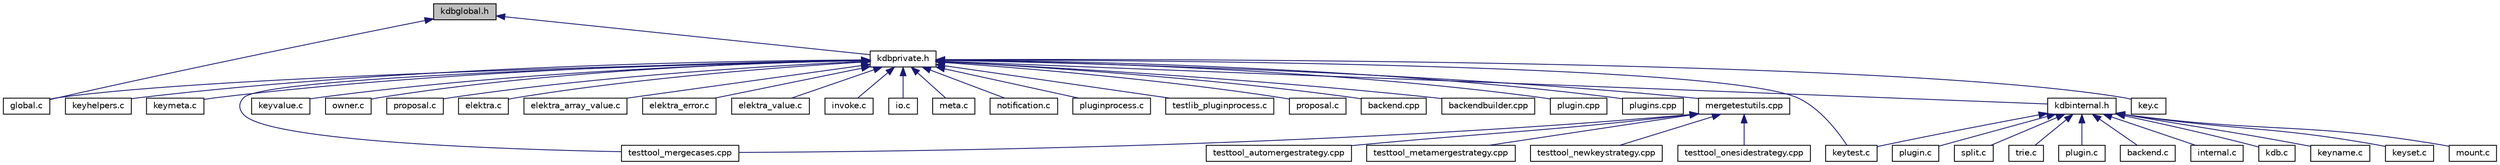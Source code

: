 digraph "kdbglobal.h"
{
  edge [fontname="Helvetica",fontsize="10",labelfontname="Helvetica",labelfontsize="10"];
  node [fontname="Helvetica",fontsize="10",shape=record];
  Node7 [label="kdbglobal.h",height=0.2,width=0.4,color="black", fillcolor="grey75", style="filled", fontcolor="black"];
  Node7 -> Node8 [dir="back",color="midnightblue",fontsize="10",style="solid"];
  Node8 [label="global.c",height=0.2,width=0.4,color="black", fillcolor="white", style="filled",URL="$global_8c.html",tooltip="Helpers for global plugins. "];
  Node7 -> Node9 [dir="back",color="midnightblue",fontsize="10",style="solid"];
  Node9 [label="kdbprivate.h",height=0.2,width=0.4,color="black", fillcolor="white", style="filled",URL="$kdbprivate_8h.html",tooltip="Private declarations. "];
  Node9 -> Node8 [dir="back",color="midnightblue",fontsize="10",style="solid"];
  Node9 -> Node10 [dir="back",color="midnightblue",fontsize="10",style="solid"];
  Node10 [label="key.c",height=0.2,width=0.4,color="black", fillcolor="white", style="filled",URL="$key_8c.html",tooltip="Methods for Key manipulation. "];
  Node9 -> Node11 [dir="back",color="midnightblue",fontsize="10",style="solid"];
  Node11 [label="keyhelpers.c",height=0.2,width=0.4,color="black", fillcolor="white", style="filled",URL="$keyhelpers_8c.html",tooltip="Helpers for key manipulation. "];
  Node9 -> Node12 [dir="back",color="midnightblue",fontsize="10",style="solid"];
  Node12 [label="keymeta.c",height=0.2,width=0.4,color="black", fillcolor="white", style="filled",URL="$keymeta_8c.html",tooltip="Methods to do various operations on Key metadata. "];
  Node9 -> Node13 [dir="back",color="midnightblue",fontsize="10",style="solid"];
  Node13 [label="keytest.c",height=0.2,width=0.4,color="black", fillcolor="white", style="filled",URL="$keytest_8c.html",tooltip="Methods for making tests. "];
  Node9 -> Node14 [dir="back",color="midnightblue",fontsize="10",style="solid"];
  Node14 [label="keyvalue.c",height=0.2,width=0.4,color="black", fillcolor="white", style="filled",URL="$keyvalue_8c.html",tooltip="Methods for Key value manipulation. "];
  Node9 -> Node15 [dir="back",color="midnightblue",fontsize="10",style="solid"];
  Node15 [label="owner.c",height=0.2,width=0.4,color="black", fillcolor="white", style="filled",URL="$owner_8c.html",tooltip="Obsolete owner methods. "];
  Node9 -> Node16 [dir="back",color="midnightblue",fontsize="10",style="solid"];
  Node16 [label="proposal.c",height=0.2,width=0.4,color="black", fillcolor="white", style="filled",URL="$elektra_2proposal_8c.html",tooltip="Implementation of proposed API enhancements. "];
  Node9 -> Node17 [dir="back",color="midnightblue",fontsize="10",style="solid"];
  Node17 [label="elektra.c",height=0.2,width=0.4,color="black", fillcolor="white", style="filled",URL="$elektra_8c.html",tooltip="Elektra High Level API. "];
  Node9 -> Node18 [dir="back",color="midnightblue",fontsize="10",style="solid"];
  Node18 [label="elektra_array_value.c",height=0.2,width=0.4,color="black", fillcolor="white", style="filled",URL="$elektra__array__value_8c.html",tooltip="Elektra High Level API. "];
  Node9 -> Node19 [dir="back",color="midnightblue",fontsize="10",style="solid"];
  Node19 [label="elektra_error.c",height=0.2,width=0.4,color="black", fillcolor="white", style="filled",URL="$elektra__error_8c.html",tooltip="Elektra error codes. "];
  Node9 -> Node20 [dir="back",color="midnightblue",fontsize="10",style="solid"];
  Node20 [label="elektra_value.c",height=0.2,width=0.4,color="black", fillcolor="white", style="filled",URL="$elektra__value_8c.html",tooltip="Elektra High Level API. "];
  Node9 -> Node21 [dir="back",color="midnightblue",fontsize="10",style="solid"];
  Node21 [label="invoke.c",height=0.2,width=0.4,color="black", fillcolor="white", style="filled",URL="$invoke_8c.html",tooltip="Library for invoking exported plugin functions. "];
  Node9 -> Node22 [dir="back",color="midnightblue",fontsize="10",style="solid"];
  Node22 [label="io.c",height=0.2,width=0.4,color="black", fillcolor="white", style="filled",URL="$io_8c.html",tooltip="Implementation of I/O functions as defined in kdbio.h. "];
  Node9 -> Node23 [dir="back",color="midnightblue",fontsize="10",style="solid"];
  Node23 [label="meta.c",height=0.2,width=0.4,color="black", fillcolor="white", style="filled",URL="$meta_8c.html",tooltip="Methods for metadata manipulation. "];
  Node9 -> Node24 [dir="back",color="midnightblue",fontsize="10",style="solid"];
  Node24 [label="notification.c",height=0.2,width=0.4,color="black", fillcolor="white", style="filled",URL="$notification_8c.html",tooltip="Implementation of notification functions as defined in kdbnotification.h. "];
  Node9 -> Node25 [dir="back",color="midnightblue",fontsize="10",style="solid"];
  Node25 [label="pluginprocess.c",height=0.2,width=0.4,color="black", fillcolor="white", style="filled",URL="$pluginprocess_8c.html",tooltip="Source for the pluginprocess library. "];
  Node9 -> Node26 [dir="back",color="midnightblue",fontsize="10",style="solid"];
  Node26 [label="testlib_pluginprocess.c",height=0.2,width=0.4,color="black", fillcolor="white", style="filled",URL="$testlib__pluginprocess_8c.html",tooltip="Tests for pluginprocess library. "];
  Node9 -> Node27 [dir="back",color="midnightblue",fontsize="10",style="solid"];
  Node27 [label="proposal.c",height=0.2,width=0.4,color="black", fillcolor="white", style="filled",URL="$proposal_2proposal_8c.html",tooltip="Implementation of proposed API enhancements. "];
  Node9 -> Node28 [dir="back",color="midnightblue",fontsize="10",style="solid"];
  Node28 [label="backend.cpp",height=0.2,width=0.4,color="black", fillcolor="white", style="filled",URL="$src_2backend_8cpp.html",tooltip="Implementation of backend. "];
  Node9 -> Node29 [dir="back",color="midnightblue",fontsize="10",style="solid"];
  Node29 [label="backendbuilder.cpp",height=0.2,width=0.4,color="black", fillcolor="white", style="filled",URL="$backendbuilder_8cpp.html",tooltip="Implementation of backend builder. "];
  Node9 -> Node30 [dir="back",color="midnightblue",fontsize="10",style="solid"];
  Node30 [label="plugin.cpp",height=0.2,width=0.4,color="black", fillcolor="white", style="filled",URL="$plugin_8cpp.html",tooltip="Implementation of plugin. "];
  Node9 -> Node31 [dir="back",color="midnightblue",fontsize="10",style="solid"];
  Node31 [label="plugins.cpp",height=0.2,width=0.4,color="black", fillcolor="white", style="filled",URL="$plugins_8cpp.html",tooltip="Implementation of set/get/error plugins. "];
  Node9 -> Node32 [dir="back",color="midnightblue",fontsize="10",style="solid"];
  Node32 [label="mergetestutils.cpp",height=0.2,width=0.4,color="black", fillcolor="white", style="filled",URL="$mergetestutils_8cpp.html",tooltip="Implements a helper class for merge related tests. "];
  Node32 -> Node33 [dir="back",color="midnightblue",fontsize="10",style="solid"];
  Node33 [label="testtool_automergestrategy.cpp",height=0.2,width=0.4,color="black", fillcolor="white", style="filled",URL="$testtool__automergestrategy_8cpp.html",tooltip="Tests for the AutoMergeStrategy. "];
  Node32 -> Node34 [dir="back",color="midnightblue",fontsize="10",style="solid"];
  Node34 [label="testtool_mergecases.cpp",height=0.2,width=0.4,color="black", fillcolor="white", style="filled",URL="$testtool__mergecases_8cpp.html",tooltip="Tests for the ThreeWayMerge. "];
  Node32 -> Node35 [dir="back",color="midnightblue",fontsize="10",style="solid"];
  Node35 [label="testtool_metamergestrategy.cpp",height=0.2,width=0.4,color="black", fillcolor="white", style="filled",URL="$testtool__metamergestrategy_8cpp.html",tooltip="Tests for the MetaMergeStrategy. "];
  Node32 -> Node36 [dir="back",color="midnightblue",fontsize="10",style="solid"];
  Node36 [label="testtool_newkeystrategy.cpp",height=0.2,width=0.4,color="black", fillcolor="white", style="filled",URL="$testtool__newkeystrategy_8cpp.html",tooltip="Tests for the NewKeyStrategy. "];
  Node32 -> Node37 [dir="back",color="midnightblue",fontsize="10",style="solid"];
  Node37 [label="testtool_onesidestrategy.cpp",height=0.2,width=0.4,color="black", fillcolor="white", style="filled",URL="$testtool__onesidestrategy_8cpp.html",tooltip="Tests for the OneSideStrategy. "];
  Node9 -> Node34 [dir="back",color="midnightblue",fontsize="10",style="solid"];
  Node9 -> Node38 [dir="back",color="midnightblue",fontsize="10",style="solid"];
  Node38 [label="kdbinternal.h",height=0.2,width=0.4,color="black", fillcolor="white", style="filled",URL="$kdbinternal_8h.html",tooltip="Includes most internal header files. "];
  Node38 -> Node39 [dir="back",color="midnightblue",fontsize="10",style="solid"];
  Node39 [label="backend.c",height=0.2,width=0.4,color="black", fillcolor="white", style="filled",URL="$backend_8c.html",tooltip="Everything related to a backend. "];
  Node38 -> Node40 [dir="back",color="midnightblue",fontsize="10",style="solid"];
  Node40 [label="internal.c",height=0.2,width=0.4,color="black", fillcolor="white", style="filled",URL="$internal_8c.html",tooltip="Internal methods for Elektra. "];
  Node38 -> Node41 [dir="back",color="midnightblue",fontsize="10",style="solid"];
  Node41 [label="kdb.c",height=0.2,width=0.4,color="black", fillcolor="white", style="filled",URL="$kdb_8c.html",tooltip="Low level functions for access the Key Database. "];
  Node38 -> Node42 [dir="back",color="midnightblue",fontsize="10",style="solid"];
  Node42 [label="keyname.c",height=0.2,width=0.4,color="black", fillcolor="white", style="filled",URL="$elektra_2keyname_8c.html",tooltip="Methods for Key name manipulation. "];
  Node38 -> Node43 [dir="back",color="midnightblue",fontsize="10",style="solid"];
  Node43 [label="keyset.c",height=0.2,width=0.4,color="black", fillcolor="white", style="filled",URL="$keyset_8c.html",tooltip="Methods for key sets. "];
  Node38 -> Node13 [dir="back",color="midnightblue",fontsize="10",style="solid"];
  Node38 -> Node44 [dir="back",color="midnightblue",fontsize="10",style="solid"];
  Node44 [label="mount.c",height=0.2,width=0.4,color="black", fillcolor="white", style="filled",URL="$mount_8c.html",tooltip="Internals of mount functionality. "];
  Node38 -> Node45 [dir="back",color="midnightblue",fontsize="10",style="solid"];
  Node45 [label="plugin.c",height=0.2,width=0.4,color="black", fillcolor="white", style="filled",URL="$elektra_2plugin_8c.html",tooltip="Interna of plugin functionality. "];
  Node38 -> Node46 [dir="back",color="midnightblue",fontsize="10",style="solid"];
  Node46 [label="split.c",height=0.2,width=0.4,color="black", fillcolor="white", style="filled",URL="$split_8c.html",tooltip="Interna of splitting functionality. "];
  Node38 -> Node47 [dir="back",color="midnightblue",fontsize="10",style="solid"];
  Node47 [label="trie.c",height=0.2,width=0.4,color="black", fillcolor="white", style="filled",URL="$trie_8c.html",tooltip="Interna of trie functionality. "];
  Node38 -> Node48 [dir="back",color="midnightblue",fontsize="10",style="solid"];
  Node48 [label="plugin.c",height=0.2,width=0.4,color="black", fillcolor="white", style="filled",URL="$plugin_2plugin_8c.html",tooltip="Access plugin handle. "];
}
